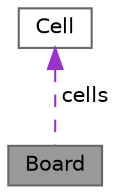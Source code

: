 digraph "Board"
{
 // LATEX_PDF_SIZE
  bgcolor="transparent";
  edge [fontname=Helvetica,fontsize=10,labelfontname=Helvetica,labelfontsize=10];
  node [fontname=Helvetica,fontsize=10,shape=box,height=0.2,width=0.4];
  Node1 [label="Board",height=0.2,width=0.4,color="gray40", fillcolor="grey60", style="filled", fontcolor="black",tooltip="Structure that represents the game board."];
  Node2 -> Node1 [dir="back",color="darkorchid3",style="dashed",label=" cells" ];
  Node2 [label="Cell",height=0.2,width=0.4,color="gray40", fillcolor="white", style="filled",URL="$struct_cell.html",tooltip="Structure that represents a cell in the game board."];
}
